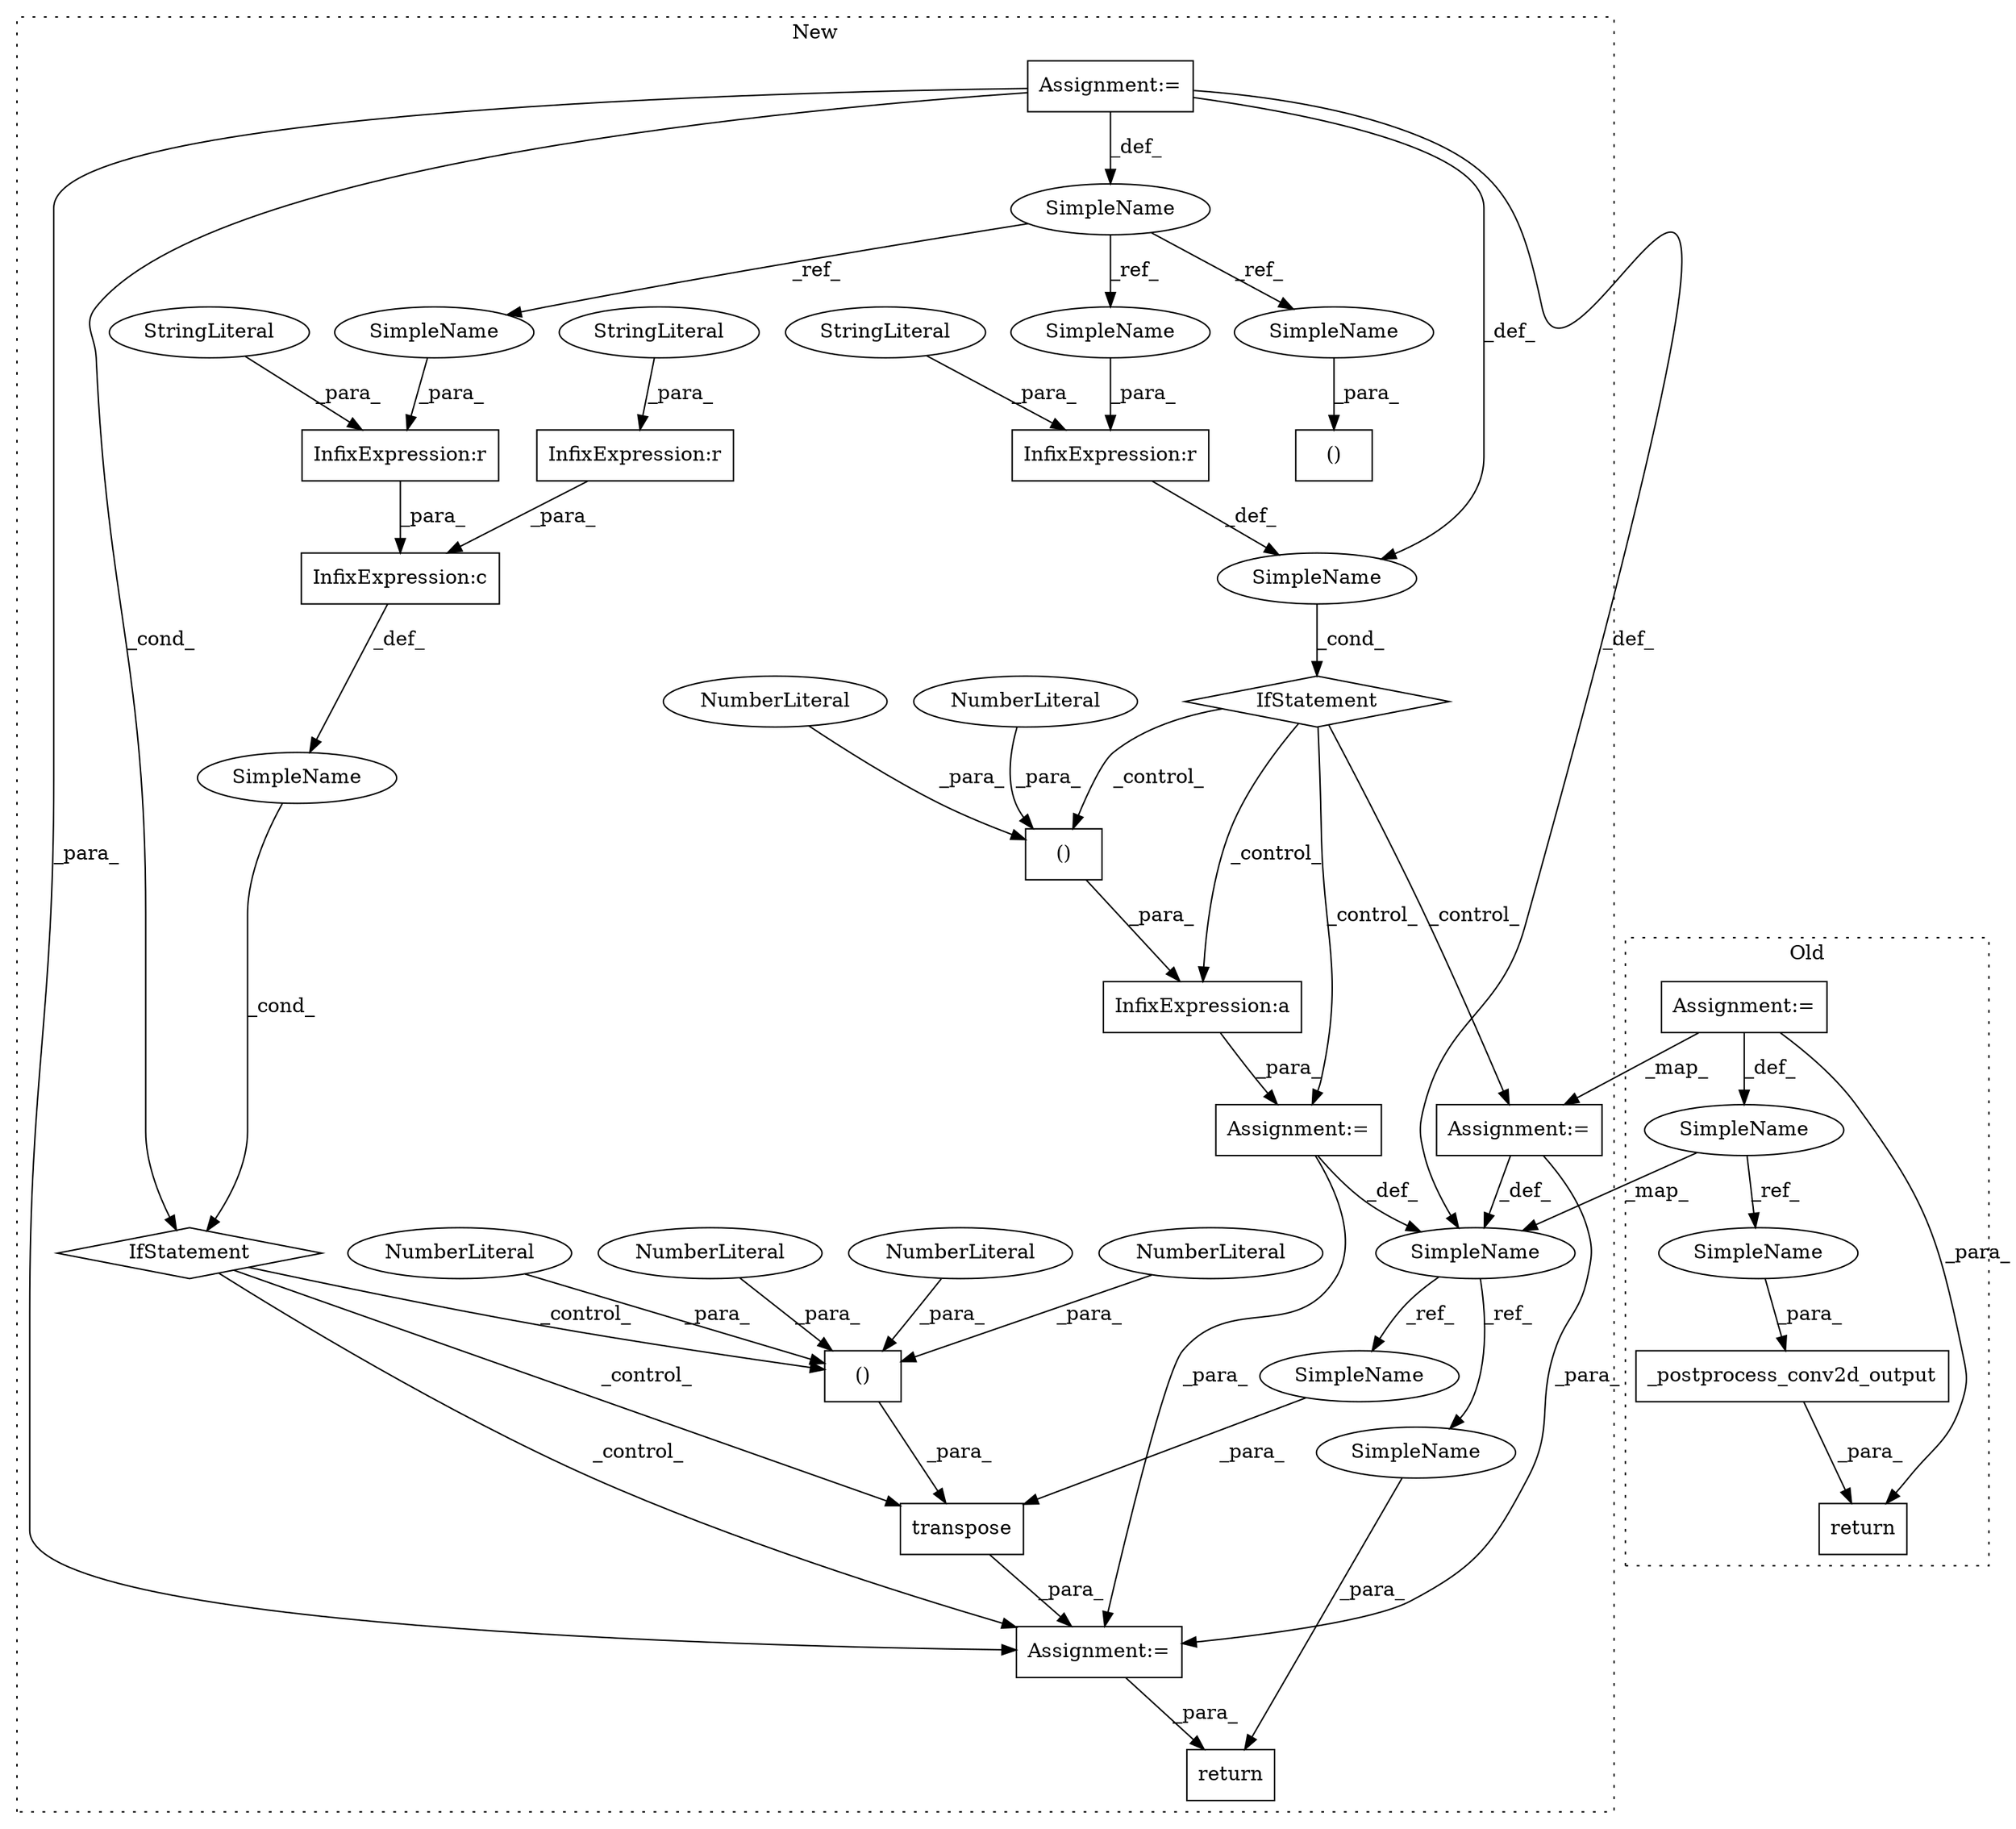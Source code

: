 digraph G {
subgraph cluster0 {
1 [label="_postprocess_conv2d_output" a="32" s="59094,59134" l="27,1" shape="box"];
14 [label="SimpleName" a="42" s="58846" l="1" shape="ellipse"];
18 [label="return" a="41" s="59087" l="7" shape="box"];
33 [label="Assignment:=" a="7" s="58584" l="1" shape="box"];
37 [label="SimpleName" a="42" s="59121" l="1" shape="ellipse"];
label = "Old";
style="dotted";
}
subgraph cluster1 {
2 [label="()" a="106" s="60195" l="43" shape="box"];
3 [label="NumberLiteral" a="34" s="60195" l="1" shape="ellipse"];
4 [label="NumberLiteral" a="34" s="60209" l="1" shape="ellipse"];
5 [label="NumberLiteral" a="34" s="60237" l="1" shape="ellipse"];
6 [label="NumberLiteral" a="34" s="60223" l="1" shape="ellipse"];
7 [label="InfixExpression:c" a="27" s="60123" l="4" shape="box"];
8 [label="SimpleName" a="42" s="" l="" shape="ellipse"];
9 [label="transpose" a="32" s="60176,60238" l="10,2" shape="box"];
10 [label="InfixExpression:r" a="27" s="60142" l="4" shape="box"];
11 [label="StringLiteral" a="45" s="60146" l="6" shape="ellipse"];
12 [label="IfStatement" a="25" s="60086,60153" l="4,2" shape="diamond"];
13 [label="SimpleName" a="42" s="59815" l="1" shape="ellipse"];
15 [label="return" a="41" s="60252" l="7" shape="box"];
16 [label="Assignment:=" a="7" s="58856" l="14" shape="box"];
17 [label="Assignment:=" a="7" s="60164" l="1" shape="box"];
19 [label="()" a="106" s="59302" l="28" shape="box"];
20 [label="InfixExpression:a" a="27" s="59757" l="4" shape="box"];
21 [label="()" a="106" s="59742" l="15" shape="box"];
22 [label="NumberLiteral" a="34" s="59742" l="1" shape="ellipse"];
23 [label="InfixExpression:r" a="27" s="59437" l="4" shape="box"];
24 [label="NumberLiteral" a="34" s="59756" l="1" shape="ellipse"];
25 [label="InfixExpression:r" a="27" s="60102" l="4" shape="box"];
26 [label="IfStatement" a="25" s="59419,59447" l="4,2" shape="diamond"];
27 [label="SimpleName" a="42" s="" l="" shape="ellipse"];
28 [label="SimpleName" a="42" s="58856" l="14" shape="ellipse"];
29 [label="Assignment:=" a="7" s="59733" l="1" shape="box"];
30 [label="StringLiteral" a="45" s="59441" l="6" shape="ellipse"];
31 [label="StringLiteral" a="45" s="60106" l="16" shape="ellipse"];
32 [label="Assignment:=" a="7" s="59464" l="1" shape="box"];
34 [label="SimpleName" a="42" s="59316" l="14" shape="ellipse"];
35 [label="SimpleName" a="42" s="60128" l="14" shape="ellipse"];
36 [label="SimpleName" a="42" s="59423" l="14" shape="ellipse"];
38 [label="SimpleName" a="42" s="60186" l="1" shape="ellipse"];
39 [label="SimpleName" a="42" s="60259" l="1" shape="ellipse"];
label = "New";
style="dotted";
}
1 -> 18 [label="_para_"];
2 -> 9 [label="_para_"];
3 -> 2 [label="_para_"];
4 -> 2 [label="_para_"];
5 -> 2 [label="_para_"];
6 -> 2 [label="_para_"];
7 -> 8 [label="_def_"];
8 -> 12 [label="_cond_"];
9 -> 17 [label="_para_"];
10 -> 7 [label="_para_"];
11 -> 10 [label="_para_"];
12 -> 17 [label="_control_"];
12 -> 2 [label="_control_"];
12 -> 9 [label="_control_"];
13 -> 39 [label="_ref_"];
13 -> 38 [label="_ref_"];
14 -> 13 [label="_map_"];
14 -> 37 [label="_ref_"];
16 -> 12 [label="_cond_"];
16 -> 27 [label="_def_"];
16 -> 17 [label="_para_"];
16 -> 13 [label="_def_"];
16 -> 28 [label="_def_"];
17 -> 15 [label="_para_"];
20 -> 29 [label="_para_"];
21 -> 20 [label="_para_"];
22 -> 21 [label="_para_"];
23 -> 27 [label="_def_"];
24 -> 21 [label="_para_"];
25 -> 7 [label="_para_"];
26 -> 21 [label="_control_"];
26 -> 20 [label="_control_"];
26 -> 32 [label="_control_"];
26 -> 29 [label="_control_"];
27 -> 26 [label="_cond_"];
28 -> 34 [label="_ref_"];
28 -> 35 [label="_ref_"];
28 -> 36 [label="_ref_"];
29 -> 13 [label="_def_"];
29 -> 17 [label="_para_"];
30 -> 23 [label="_para_"];
31 -> 25 [label="_para_"];
32 -> 17 [label="_para_"];
32 -> 13 [label="_def_"];
33 -> 14 [label="_def_"];
33 -> 32 [label="_map_"];
33 -> 18 [label="_para_"];
34 -> 19 [label="_para_"];
35 -> 10 [label="_para_"];
36 -> 23 [label="_para_"];
37 -> 1 [label="_para_"];
38 -> 9 [label="_para_"];
39 -> 15 [label="_para_"];
}